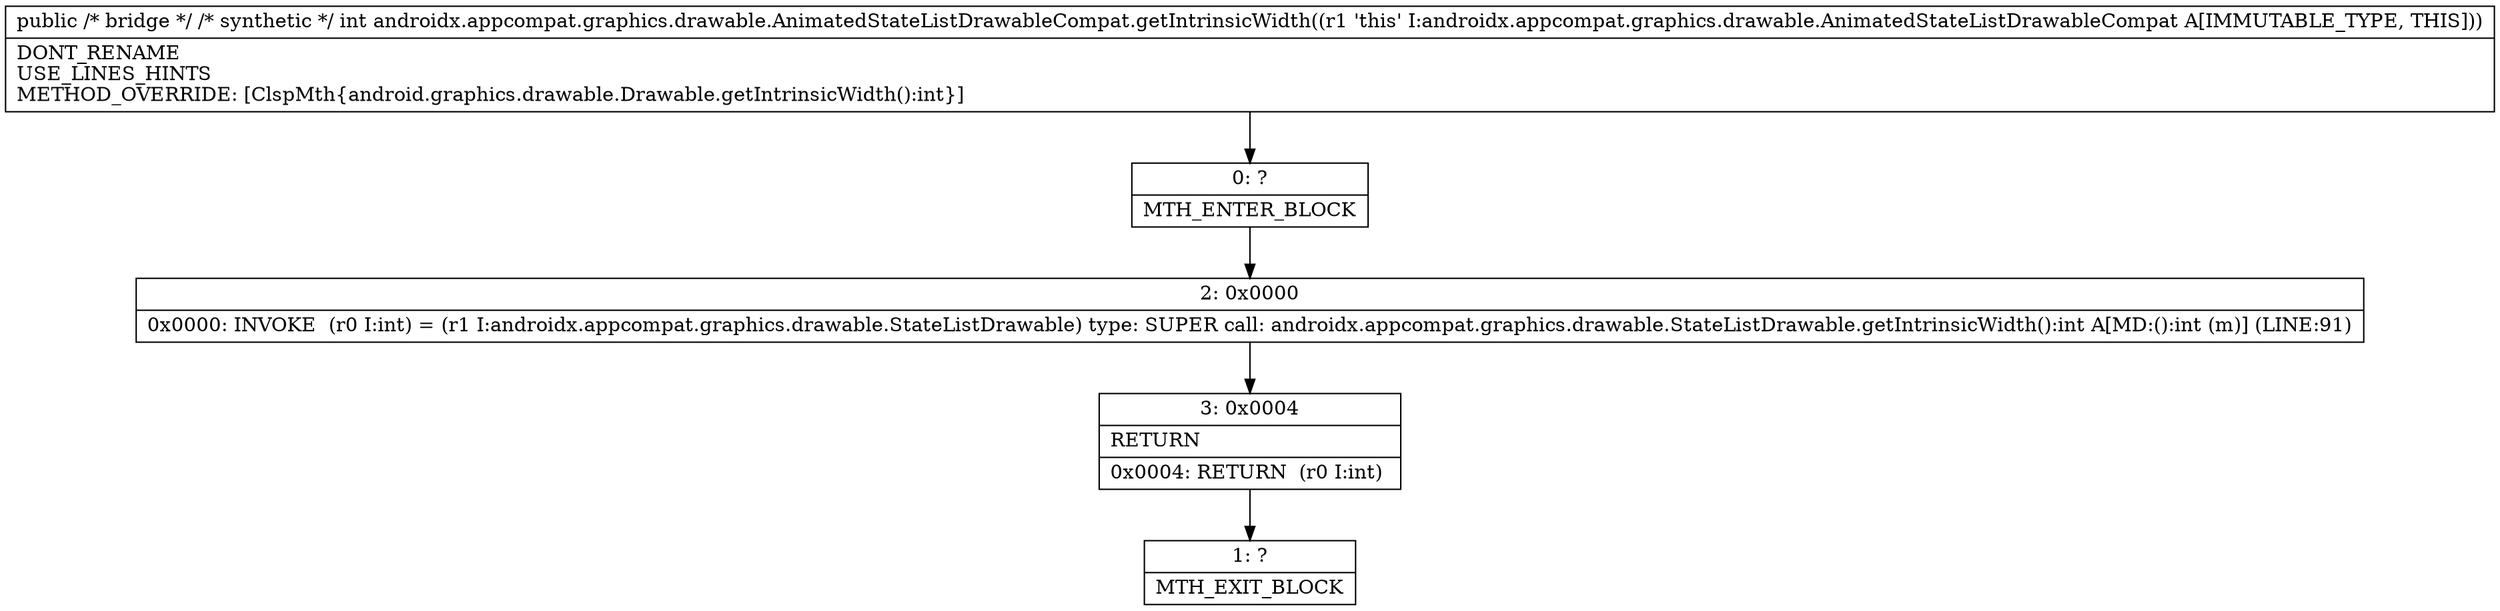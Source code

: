digraph "CFG forandroidx.appcompat.graphics.drawable.AnimatedStateListDrawableCompat.getIntrinsicWidth()I" {
Node_0 [shape=record,label="{0\:\ ?|MTH_ENTER_BLOCK\l}"];
Node_2 [shape=record,label="{2\:\ 0x0000|0x0000: INVOKE  (r0 I:int) = (r1 I:androidx.appcompat.graphics.drawable.StateListDrawable) type: SUPER call: androidx.appcompat.graphics.drawable.StateListDrawable.getIntrinsicWidth():int A[MD:():int (m)] (LINE:91)\l}"];
Node_3 [shape=record,label="{3\:\ 0x0004|RETURN\l|0x0004: RETURN  (r0 I:int) \l}"];
Node_1 [shape=record,label="{1\:\ ?|MTH_EXIT_BLOCK\l}"];
MethodNode[shape=record,label="{public \/* bridge *\/ \/* synthetic *\/ int androidx.appcompat.graphics.drawable.AnimatedStateListDrawableCompat.getIntrinsicWidth((r1 'this' I:androidx.appcompat.graphics.drawable.AnimatedStateListDrawableCompat A[IMMUTABLE_TYPE, THIS]))  | DONT_RENAME\lUSE_LINES_HINTS\lMETHOD_OVERRIDE: [ClspMth\{android.graphics.drawable.Drawable.getIntrinsicWidth():int\}]\l}"];
MethodNode -> Node_0;Node_0 -> Node_2;
Node_2 -> Node_3;
Node_3 -> Node_1;
}


